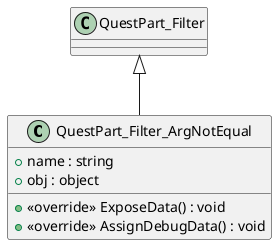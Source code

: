 @startuml
class QuestPart_Filter_ArgNotEqual {
    + name : string
    + obj : object
    + <<override>> ExposeData() : void
    + <<override>> AssignDebugData() : void
}
QuestPart_Filter <|-- QuestPart_Filter_ArgNotEqual
@enduml
